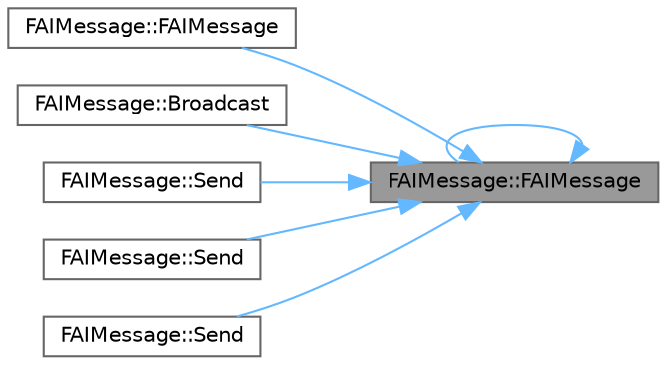digraph "FAIMessage::FAIMessage"
{
 // INTERACTIVE_SVG=YES
 // LATEX_PDF_SIZE
  bgcolor="transparent";
  edge [fontname=Helvetica,fontsize=10,labelfontname=Helvetica,labelfontsize=10];
  node [fontname=Helvetica,fontsize=10,shape=box,height=0.2,width=0.4];
  rankdir="RL";
  Node1 [id="Node000001",label="FAIMessage::FAIMessage",height=0.2,width=0.4,color="gray40", fillcolor="grey60", style="filled", fontcolor="black",tooltip=" "];
  Node1 -> Node1 [id="edge1_Node000001_Node000001",dir="back",color="steelblue1",style="solid",tooltip=" "];
  Node1 -> Node2 [id="edge2_Node000001_Node000002",dir="back",color="steelblue1",style="solid",tooltip=" "];
  Node2 [id="Node000002",label="FAIMessage::FAIMessage",height=0.2,width=0.4,color="grey40", fillcolor="white", style="filled",URL="$d6/d7a/structFAIMessage.html#a7a6aa1476faba2914c041d24a4b4525a",tooltip=" "];
  Node1 -> Node3 [id="edge3_Node000001_Node000003",dir="back",color="steelblue1",style="solid",tooltip=" "];
  Node3 [id="Node000003",label="FAIMessage::Broadcast",height=0.2,width=0.4,color="grey40", fillcolor="white", style="filled",URL="$d6/d7a/structFAIMessage.html#a9a8fa3cd936fe11c2d705e52f6a81b5b",tooltip=" "];
  Node1 -> Node4 [id="edge4_Node000001_Node000004",dir="back",color="steelblue1",style="solid",tooltip=" "];
  Node4 [id="Node000004",label="FAIMessage::Send",height=0.2,width=0.4,color="grey40", fillcolor="white", style="filled",URL="$d6/d7a/structFAIMessage.html#ab79659b21ea3762559e1e65668c7efa2",tooltip=" "];
  Node1 -> Node5 [id="edge5_Node000001_Node000005",dir="back",color="steelblue1",style="solid",tooltip=" "];
  Node5 [id="Node000005",label="FAIMessage::Send",height=0.2,width=0.4,color="grey40", fillcolor="white", style="filled",URL="$d6/d7a/structFAIMessage.html#a25b6d45a0ae685c17380899a2f4d0016",tooltip=" "];
  Node1 -> Node6 [id="edge6_Node000001_Node000006",dir="back",color="steelblue1",style="solid",tooltip=" "];
  Node6 [id="Node000006",label="FAIMessage::Send",height=0.2,width=0.4,color="grey40", fillcolor="white", style="filled",URL="$d6/d7a/structFAIMessage.html#ad2c0c3026bf21215379f175e5712e6b8",tooltip=" "];
}
